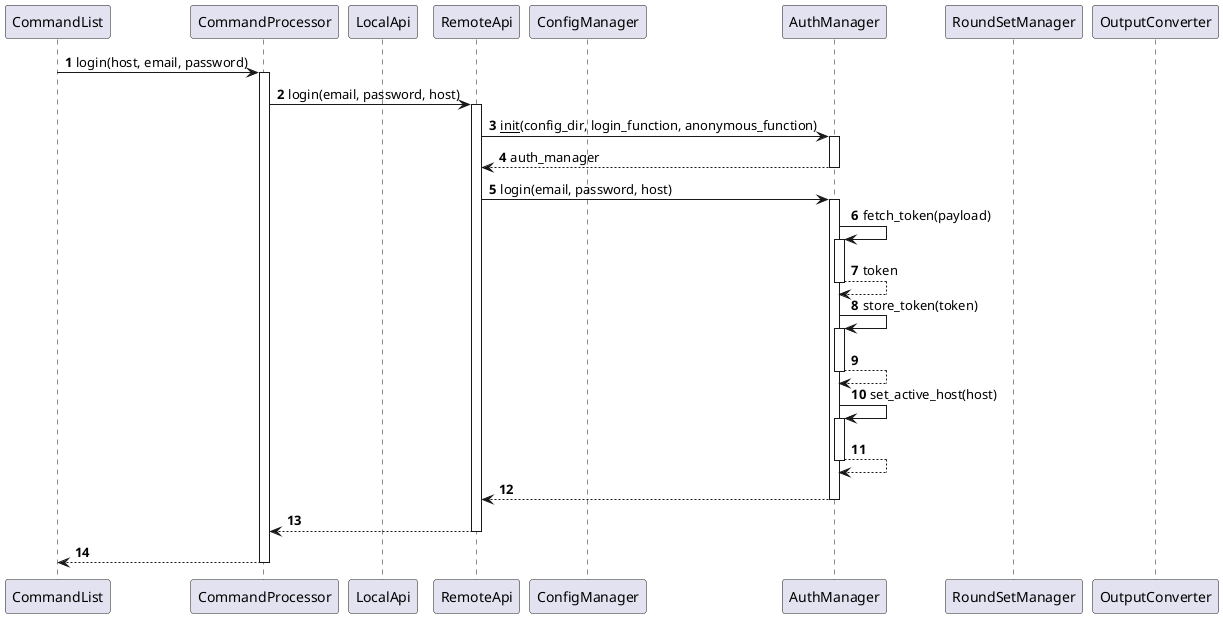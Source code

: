 @startuml login

autoactivate on
autonumber

participant CommandList
participant CommandProcessor
participant LocalApi
participant RemoteApi
participant ConfigManager
participant AuthManager
participant RoundSetManager
participant OutputConverter

CommandList -> CommandProcessor : login(host, email, password)
    CommandProcessor -> RemoteApi : login(email, password, host)
        RemoteApi -> AuthManager : __init__(config_dir, login_function, anonymous_function)
        return auth_manager
        RemoteApi -> AuthManager : login(email, password, host)
            AuthManager -> AuthManager : fetch_token(payload)
            return token
            AuthManager -> AuthManager : store_token(token)
            return
            AuthManager -> AuthManager : set_active_host(host)
            return
        return
    return
return

@enduml

@startuml logout

autoactivate on
autonumber

participant CommandList
participant CommandProcessor
participant LocalApi
participant RemoteApi
participant ConfigManager
participant AuthManager
participant RoundSetManager
participant OutputConverter

CommandList -> CommandProcessor : logout(host)
    CommandProcessor -> RemoteApi : logout(host)
        RemoteApi -> AuthManager : delete_token(host)
        return
    return
return

@enduml

@startuml applications_create

autoactivate on
autonumber

participant CommandList
participant CommandProcessor
participant LocalApi
participant RemoteApi
participant ConfigManager
participant AuthManager
participant RoundSetManager
participant OutputConverter

CommandList -> CommandProcessor : applications_create(application, roles)
    CommandProcessor -> LocalApi : create_application(application, roles)
        LocalApi -> LocalApi : is_application_unique(application)
            LocalApi -> ConfigManager : application_exists(application)
            return bool
        return bool
        LocalApi -> LocalApi : create_application_structure(application, roles)
            LocalApi -> ConfigManager : add_application(application, path)
            return
        return
    return
return

@enduml

@startuml applications_delete

autoactivate on
autonumber

participant CommandList
participant CommandProcessor
participant LocalApi
participant RemoteApi
participant ConfigManager
participant AuthManager
participant RoundSetManager
participant OutputConverter

CommandList -> CommandProcessor : applications_delete(application)
    CommandProcessor -> RemoteApi : delete_application(application)
        RemoteApi -> ConfigManager : get_application(application)
        return application
        RemoteApi -> AuthManager : load_token()
            AuthManager -> AuthManager : has_token()
            return bool
            alt logged in
                AuthManager -> AuthManager : get_token()
                return token
            else no token present
                AuthManager -> AuthManager : fetch_token(fallback_function)
                return token
            end
        return token
        RemoteApi -> RemoteApi : action('delete')
        return
    return
return

@enduml

@startuml applications_init

autoactivate on
autonumber

participant CommandList
participant CommandProcessor
participant LocalApi
participant RemoteApi
participant ConfigManager
participant AuthManager
participant RoundSetManager
participant OutputConverter

CommandList -> CommandProcessor : applications_init()
    CommandProcessor -> LocalApi : applications_init()
        LocalApi -> LocalApi : is_application_unique(application)
            LocalApi -> ConfigManager : application_exists(application)
            return bool
        return bool
        LocalApi -> LocalApi : create_application_structure(application, roles)
            LocalApi -> ConfigManager : add_application(application, path)
            return
        return
    return
return

@enduml

@startuml applications_list

autoactivate on
autonumber

participant CommandList
participant CommandProcessor
participant LocalApi
participant RemoteApi
participant ConfigManager
participant AuthManager
participant RoundSetManager
participant OutputConverter

CommandList -> CommandProcessor : applications_list()
    alt --local flag
    CommandProcessor -> LocalApi : list_applications()
        LocalApi -> ConfigManager : get_applications()
        return applications
    return applications
    else --remote flag
    CommandProcessor -> RemoteApi : list_applications()
        RemoteApi -> AuthManager : load_token()
            AuthManager -> AuthManager : has_token()
            return bool
            alt logged in
                AuthManager -> AuthManager : get_token()
                return token
            else no token present
                AuthManager -> AuthManager : fetch_token(fallback_function)
                return token
            end
        return token
        RemoteApi -> RemoteApi : action('list_applications')
        return applications
    return applications
    end
return applications

@enduml

@startuml applications_publish

autoactivate on
autonumber

participant CommandList
participant CommandProcessor
participant LocalApi
participant RemoteApi
participant ConfigManager
participant AuthManager
participant RoundSetManager
participant OutputConverter

CommandList -> CommandProcessor : applications_publish()
    CommandProcessor -> RemoteApi : applications_publish()
        RemoteApi -> AuthManager : load_token()
            AuthManager -> AuthManager : has_token()
            return bool
            alt logged in
                AuthManager -> AuthManager : get_token()
                return token
            else no token present
                AuthManager -> AuthManager : fetch_token(fallback_function)
                return token
            end
        return token
        RemoteApi -> RemoteApi : action('publish_applications')
        return
    return
return

@enduml

@startuml applications_upload

autoactivate on
autonumber

participant CommandList
participant CommandProcessor
participant LocalApi
participant RemoteApi
participant ConfigManager
participant AuthManager
participant RoundSetManager
participant OutputConverter

CommandList -> CommandProcessor : applications_upload()
    CommandProcessor -> RemoteApi : upload_application(application)
        RemoteApi -> AuthManager : load_token()
            AuthManager -> AuthManager : has_token()
            return bool
            alt logged in
                AuthManager -> AuthManager : get_token()
                return token
            else no token present
                AuthManager -> AuthManager : fetch_token(fallback_function)
                return token
            end
        return token
        RemoteApi -> RemoteApi : application_exists(application_id)
        return bool
        RemoteApi -> RemoteApi : create_application_version(application_id)
        return application_version_id
        RemoteApi -> RemoteApi : create_application_config(application_version_id)
        return
        RemoteApi -> RemoteApi : create_application_source(application_version_id)
        return
        RemoteApi -> RemoteApi : create_application_result(application_version_id)
        return
    return
return

@enduml

@startuml applications_validate

autoactivate on
autonumber

participant CommandList
participant CommandProcessor
participant LocalApi
participant RemoteApi
participant ConfigManager
participant AuthManager
participant RoundSetManager
participant OutputConverter

CommandList -> CommandProcessor : applications_validate()
    CommandProcessor -> LocalApi : is_application_valid(application)
        LocalApi -> LocalApi : is_structure_valid(application)
        return bool
        LocalApi -> LocalApi : is_application_unique(application)
        return bool
        LocalApi -> LocalApi : is_config_valid(application)
        return bool
    return bool
return

@enduml

@startuml experiments_create

autoactivate on
autonumber

participant CommandList
participant CommandProcessor
participant LocalApi
participant RemoteApi
participant ConfigManager
participant AuthManager
participant RoundSetManager
participant OutputConverter

CommandList -> CommandProcessor : experiments_create(name, application, local)
    alt local experiment
        CommandProcessor -> LocalApi : get_application_config(application)
        return app_config
    else remote experiment
        CommandProcessor -> RemoteApi : get_application_config(application)
            RemoteApi -> AuthManager : load_token()
                AuthManager -> AuthManager : has_token()
                return bool
                alt logged in
                    AuthManager -> AuthManager : get_token()
                    return token
                else no token present
                    AuthManager -> AuthManager : fetch_token(fallback_function)
                    return token
                end
            return token
            RemoteApi -> RemoteApi : action('app_config')
            return app_config
        return app_config
    end
return

@enduml

@startuml experiments_delete

autoactivate on
autonumber

participant CommandList
participant CommandProcessor
participant LocalApi
participant RemoteApi
participant ConfigManager
participant AuthManager
participant RoundSetManager
participant OutputConverter

CommandList -> CommandProcessor : experiments_delete(name, application, local)
    CommandProcessor -> RemoteApi : delete_experiment(experiment_id)
        RemoteApi -> AuthManager : load_token()
            AuthManager -> AuthManager : has_token()
            return bool
            alt logged in
                AuthManager -> AuthManager : get_token()
                return token
            else no token present
                AuthManager -> AuthManager : fetch_token(fallback_function)
                return token
            end
        return token
        RemoteApi -> RemoteApi : action('delete_experiment')
        return
    return
    CommandProcessor -> LocalApi : delete_experiment(path)
    return
return

@enduml

@startuml experiments_list

autoactivate on
autonumber

participant CommandList
participant CommandProcessor
participant LocalApi
participant RemoteApi
participant ConfigManager
participant AuthManager
participant RoundSetManager
participant OutputConverter

CommandList -> CommandProcessor : experiments_list()
    CommandProcessor -> RemoteApi : list_experiments()
        RemoteApi -> AuthManager : load_token()
            AuthManager -> AuthManager : has_token()
            return bool
            alt logged in
                AuthManager -> AuthManager : get_token()
                return token
            else no token present
                AuthManager -> AuthManager : fetch_token(fallback_function)
                return token
            end
        return token
        RemoteApi -> RemoteApi : action('list_experiments')
        return experiments
    return experiments
return experiments

@enduml

@startuml experiments_results

autoactivate on
autonumber

participant CommandList
participant CommandProcessor
participant LocalApi
participant RemoteApi
participant ConfigManager
participant AuthManager
participant RoundSetManager
participant OutputConverter

CommandList -> CommandProcessor : experiments_results(all, show)
    alt local run
        CommandProcessor -> LocalApi : get_results()
            LocalApi -> OutputConverter : convert()
            return result[]
        return result[]
    else remote run
        CommandProcessor -> RemoteApi : get_results(path, all, block, timeout)
            RemoteApi -> RemoteApi : results_exists(path)
            return bool
            alt already downloaded
                RemoteApi -> RemoteApi : get_local_results()
                return result[]
            else not yet downloaded
                RemoteApi -> AuthManager : load_token()
                    AuthManager -> AuthManager : has_token()
                    return bool
                    alt logged in
                        AuthManager -> AuthManager : get_token()
                        return token
                    else no token present
                        AuthManager -> AuthManager : fetch_token(fallback_function)
                        return token
                    end
                return token
                RemoteApi -> RemoteApi : action('get_results')
                return result[]
            end
        return result[]
    end
    alt store results
        CommandProcessor -> CommandProcessor : store_results(result[])
        return None
    end
return Optional[results]

@enduml

@startuml experiments_run

autoactivate on
autonumber

participant CommandList
participant CommandProcessor
participant LocalApi
participant RemoteApi
participant ConfigManager
participant AuthManager
participant RoundSetManager
participant OutputConverter

CommandList -> CommandProcessor : experiments_run(path, block)
    alt local run
        CommandProcessor -> LocalApi : run_experiment(path, block)
            LocalApi -> RoundSetManager : prepare_input(app_source, asset)
            return
            LocalApi -> RoundSetManager : process(block)
            return Optional[result[]]
            LocalApi -> RoundSetManager : terminate()
            return
        return Optional[result[]]
    else remote run
        CommandProcessor -> RemoteApi : run_experiment(block)
            RemoteApi -> AuthManager : load_token()
                AuthManager -> AuthManager : has_token()
                return bool
                alt logged in
                    AuthManager -> AuthManager : get_token()
                    return token
                else no token present
                    AuthManager -> AuthManager : fetch_token(fallback_function)
                    return token
                end
            return token
            RemoteApi -> RemoteApi : action('create_experiment')
            return experiment
            RemoteApi -> RemoteApi : action('create_round_set')
            return round_set
            alt block
                loop until results
                    RemoteApi -> RemoteApi : action('get_results')
                    return result[]
                end
            end
        return Optional[result[]]
    end
    alt not None
        CommandProcessor -> CommandProcessor : store_results(result[])
        return None
    end
return Optional[results]

@enduml

@startuml experiments_validate

autoactivate on
autonumber

participant CommandList
participant CommandProcessor
participant LocalApi
participant RemoteApi
participant ConfigManager
participant AuthManager
participant RoundSetManager
participant OutputConverter

CommandList -> CommandProcessor : experiments_validate(path)
    CommandProcessor -> LocalApi : validate_experiment(path)
        LocalApi -> RoundSetManager : validate_asset(path)
        return bool
    return bool
return bool

@enduml
